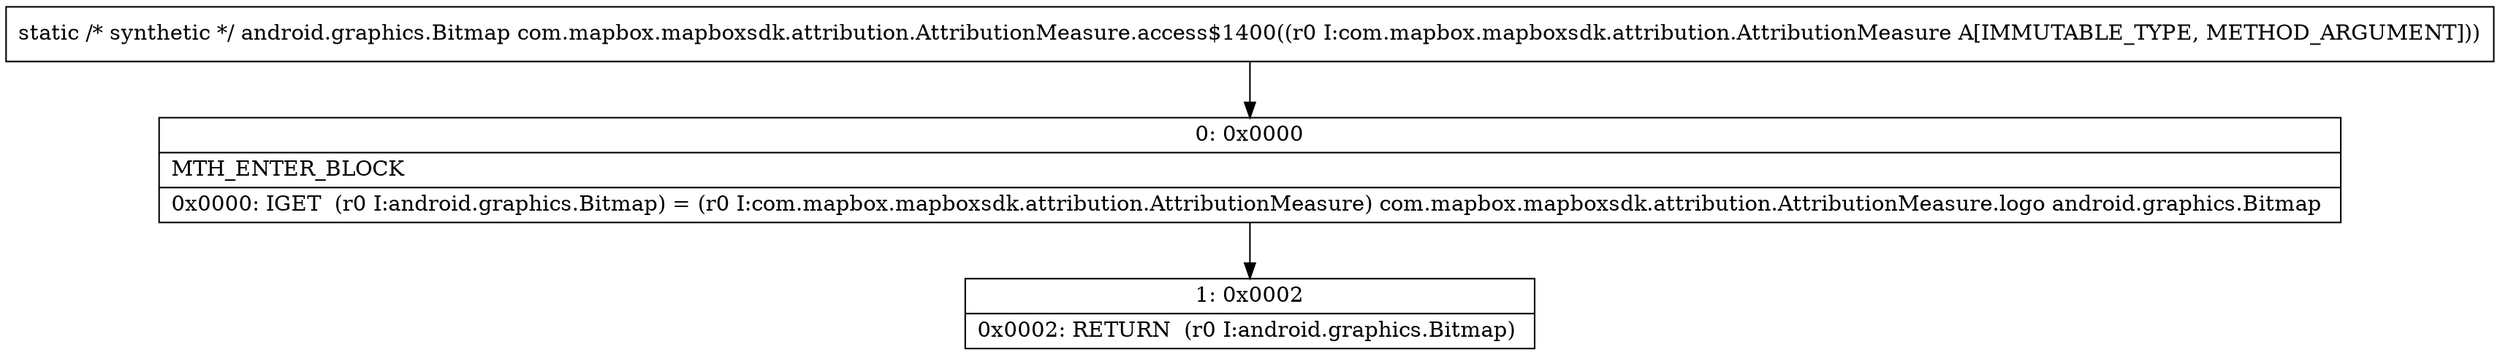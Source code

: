 digraph "CFG forcom.mapbox.mapboxsdk.attribution.AttributionMeasure.access$1400(Lcom\/mapbox\/mapboxsdk\/attribution\/AttributionMeasure;)Landroid\/graphics\/Bitmap;" {
Node_0 [shape=record,label="{0\:\ 0x0000|MTH_ENTER_BLOCK\l|0x0000: IGET  (r0 I:android.graphics.Bitmap) = (r0 I:com.mapbox.mapboxsdk.attribution.AttributionMeasure) com.mapbox.mapboxsdk.attribution.AttributionMeasure.logo android.graphics.Bitmap \l}"];
Node_1 [shape=record,label="{1\:\ 0x0002|0x0002: RETURN  (r0 I:android.graphics.Bitmap) \l}"];
MethodNode[shape=record,label="{static \/* synthetic *\/ android.graphics.Bitmap com.mapbox.mapboxsdk.attribution.AttributionMeasure.access$1400((r0 I:com.mapbox.mapboxsdk.attribution.AttributionMeasure A[IMMUTABLE_TYPE, METHOD_ARGUMENT])) }"];
MethodNode -> Node_0;
Node_0 -> Node_1;
}

